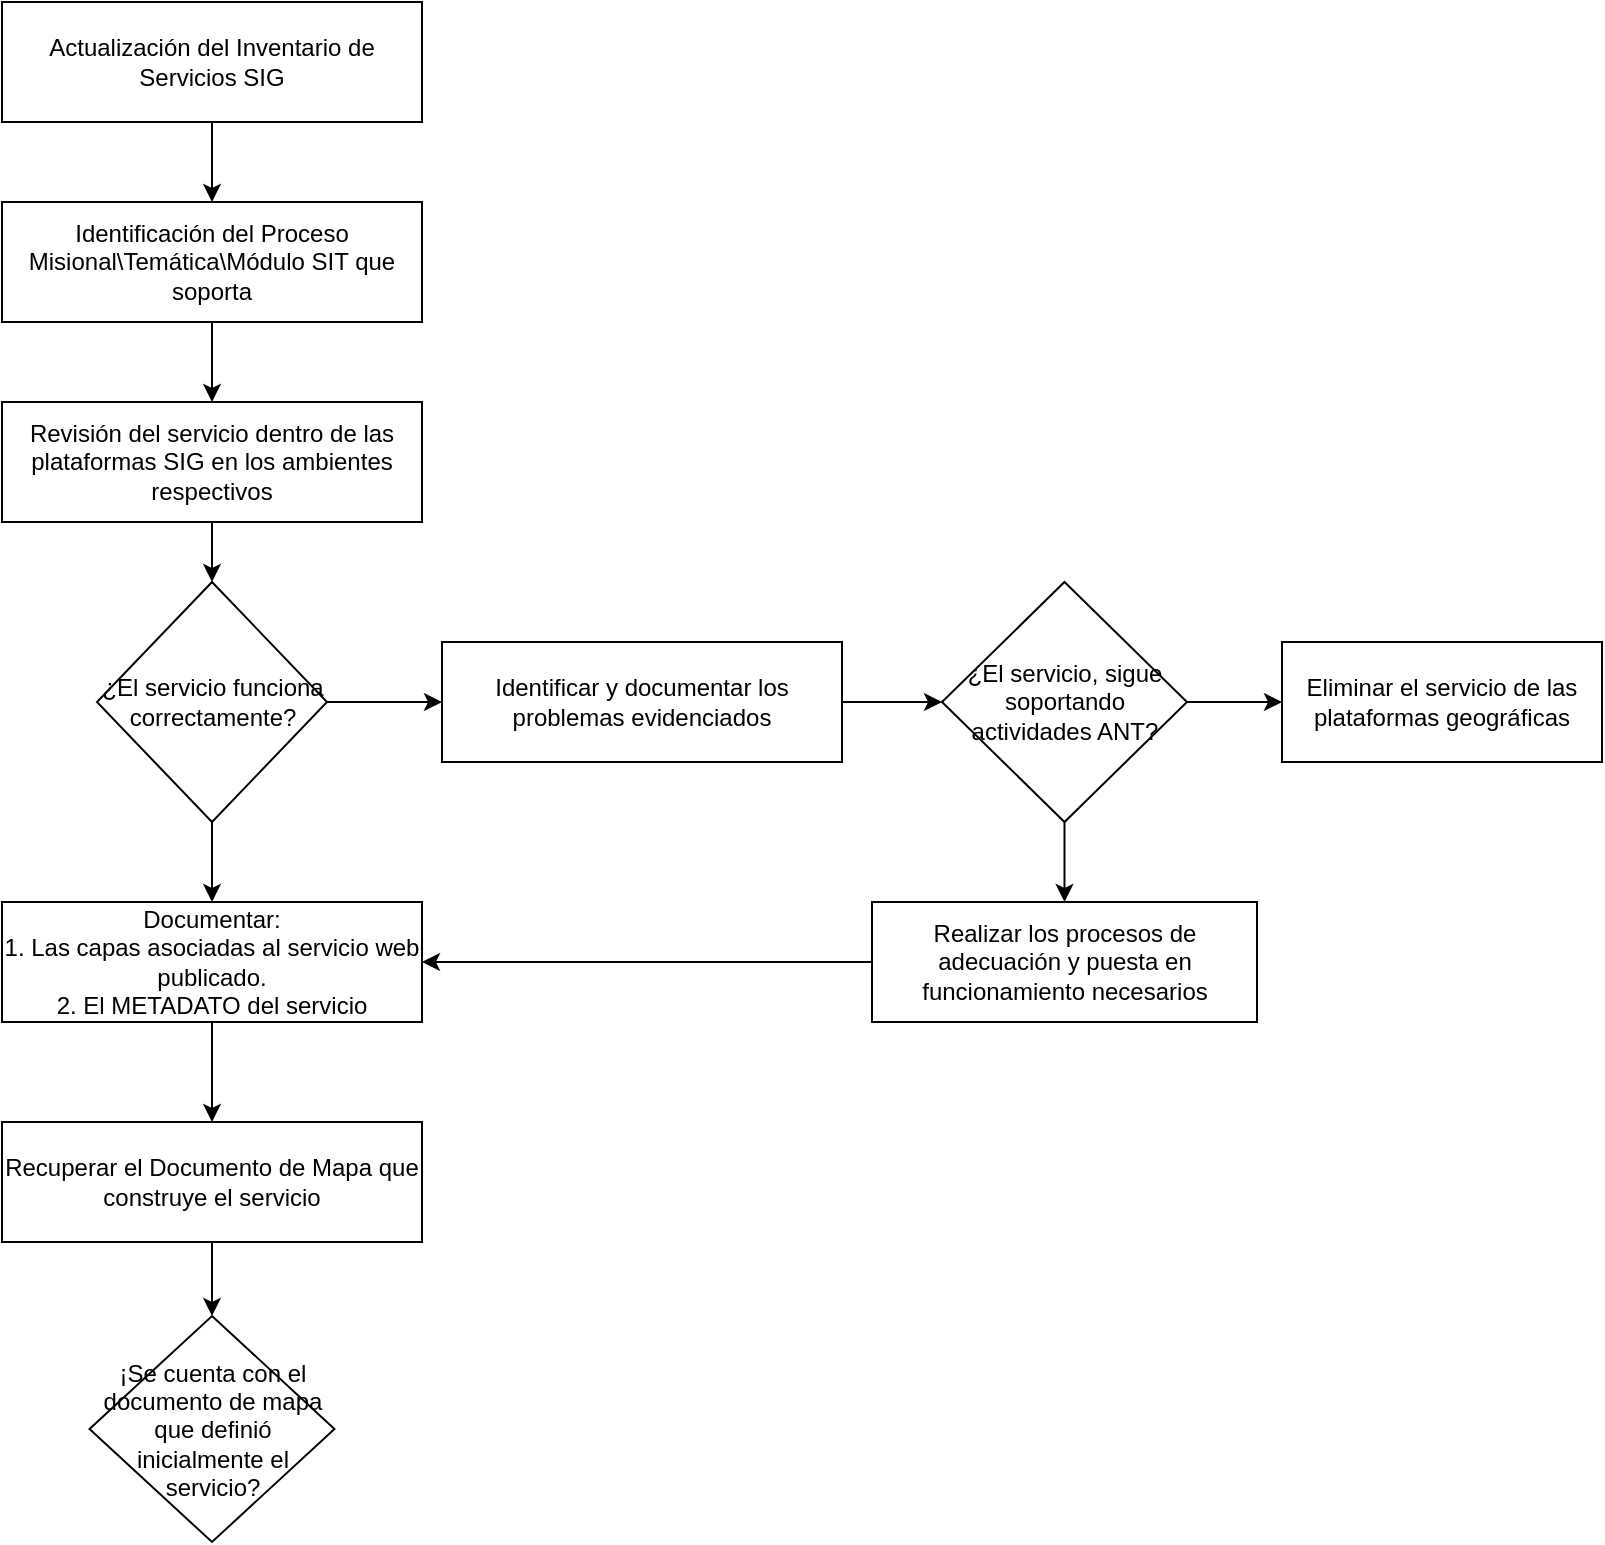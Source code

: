 <mxfile version="13.4.4" type="github"><diagram id="5hwPQA1wPHpID_zF3mBO" name="Page-1"><mxGraphModel dx="1289" dy="804" grid="1" gridSize="10" guides="1" tooltips="1" connect="1" arrows="1" fold="1" page="1" pageScale="1" pageWidth="1169" pageHeight="827" math="0" shadow="0"><root><mxCell id="0"/><mxCell id="1" parent="0"/><mxCell id="MZrTLdsl5wwshZCc39S6-3" style="edgeStyle=orthogonalEdgeStyle;rounded=0;orthogonalLoop=1;jettySize=auto;html=1;" edge="1" parent="1" source="MZrTLdsl5wwshZCc39S6-1" target="MZrTLdsl5wwshZCc39S6-2"><mxGeometry relative="1" as="geometry"/></mxCell><mxCell id="MZrTLdsl5wwshZCc39S6-1" value="Actualización del Inventario de Servicios SIG" style="rounded=0;whiteSpace=wrap;html=1;" vertex="1" parent="1"><mxGeometry x="70" y="40" width="210" height="60" as="geometry"/></mxCell><mxCell id="MZrTLdsl5wwshZCc39S6-5" style="edgeStyle=orthogonalEdgeStyle;rounded=0;orthogonalLoop=1;jettySize=auto;html=1;" edge="1" parent="1" source="MZrTLdsl5wwshZCc39S6-2" target="MZrTLdsl5wwshZCc39S6-4"><mxGeometry relative="1" as="geometry"/></mxCell><mxCell id="MZrTLdsl5wwshZCc39S6-2" value="Identificación del Proceso Misional\Temática\Módulo SIT que soporta" style="rounded=0;whiteSpace=wrap;html=1;" vertex="1" parent="1"><mxGeometry x="70" y="140" width="210" height="60" as="geometry"/></mxCell><mxCell id="MZrTLdsl5wwshZCc39S6-7" style="edgeStyle=orthogonalEdgeStyle;rounded=0;orthogonalLoop=1;jettySize=auto;html=1;" edge="1" parent="1" source="MZrTLdsl5wwshZCc39S6-4" target="MZrTLdsl5wwshZCc39S6-6"><mxGeometry relative="1" as="geometry"/></mxCell><mxCell id="MZrTLdsl5wwshZCc39S6-4" value="Revisión del servicio dentro de las plataformas SIG en los ambientes respectivos" style="rounded=0;whiteSpace=wrap;html=1;" vertex="1" parent="1"><mxGeometry x="70" y="240" width="210" height="60" as="geometry"/></mxCell><mxCell id="MZrTLdsl5wwshZCc39S6-9" style="edgeStyle=orthogonalEdgeStyle;rounded=0;orthogonalLoop=1;jettySize=auto;html=1;entryX=0;entryY=0.5;entryDx=0;entryDy=0;" edge="1" parent="1" source="MZrTLdsl5wwshZCc39S6-6" target="MZrTLdsl5wwshZCc39S6-8"><mxGeometry relative="1" as="geometry"/></mxCell><mxCell id="MZrTLdsl5wwshZCc39S6-11" style="edgeStyle=orthogonalEdgeStyle;rounded=0;orthogonalLoop=1;jettySize=auto;html=1;entryX=0.5;entryY=0;entryDx=0;entryDy=0;" edge="1" parent="1" source="MZrTLdsl5wwshZCc39S6-6" target="MZrTLdsl5wwshZCc39S6-10"><mxGeometry relative="1" as="geometry"/></mxCell><mxCell id="MZrTLdsl5wwshZCc39S6-6" value="¿El servicio funciona correctamente?" style="rhombus;whiteSpace=wrap;html=1;" vertex="1" parent="1"><mxGeometry x="117.5" y="330" width="115" height="120" as="geometry"/></mxCell><mxCell id="MZrTLdsl5wwshZCc39S6-14" style="edgeStyle=orthogonalEdgeStyle;rounded=0;orthogonalLoop=1;jettySize=auto;html=1;exitX=1;exitY=0.5;exitDx=0;exitDy=0;entryX=0;entryY=0.5;entryDx=0;entryDy=0;" edge="1" parent="1" source="MZrTLdsl5wwshZCc39S6-8" target="MZrTLdsl5wwshZCc39S6-12"><mxGeometry relative="1" as="geometry"/></mxCell><mxCell id="MZrTLdsl5wwshZCc39S6-8" value="Identificar y documentar los problemas evidenciados" style="rounded=0;whiteSpace=wrap;html=1;" vertex="1" parent="1"><mxGeometry x="290" y="360" width="200" height="60" as="geometry"/></mxCell><mxCell id="MZrTLdsl5wwshZCc39S6-21" style="edgeStyle=orthogonalEdgeStyle;rounded=0;orthogonalLoop=1;jettySize=auto;html=1;" edge="1" parent="1" source="MZrTLdsl5wwshZCc39S6-10" target="MZrTLdsl5wwshZCc39S6-20"><mxGeometry relative="1" as="geometry"/></mxCell><mxCell id="MZrTLdsl5wwshZCc39S6-10" value="Documentar: &lt;br&gt;1. Las capas asociadas al servicio web publicado.&lt;br&gt;2. El METADATO del servicio" style="rounded=0;whiteSpace=wrap;html=1;" vertex="1" parent="1"><mxGeometry x="70" y="490" width="210" height="60" as="geometry"/></mxCell><mxCell id="MZrTLdsl5wwshZCc39S6-16" style="edgeStyle=orthogonalEdgeStyle;rounded=0;orthogonalLoop=1;jettySize=auto;html=1;entryX=0.5;entryY=0;entryDx=0;entryDy=0;" edge="1" parent="1" source="MZrTLdsl5wwshZCc39S6-12" target="MZrTLdsl5wwshZCc39S6-15"><mxGeometry relative="1" as="geometry"/></mxCell><mxCell id="MZrTLdsl5wwshZCc39S6-18" style="edgeStyle=orthogonalEdgeStyle;rounded=0;orthogonalLoop=1;jettySize=auto;html=1;entryX=0;entryY=0.5;entryDx=0;entryDy=0;" edge="1" parent="1" source="MZrTLdsl5wwshZCc39S6-12" target="MZrTLdsl5wwshZCc39S6-17"><mxGeometry relative="1" as="geometry"/></mxCell><mxCell id="MZrTLdsl5wwshZCc39S6-12" value="¿El servicio, sigue soportando actividades ANT?" style="rhombus;whiteSpace=wrap;html=1;" vertex="1" parent="1"><mxGeometry x="540" y="330" width="122.5" height="120" as="geometry"/></mxCell><mxCell id="MZrTLdsl5wwshZCc39S6-19" style="edgeStyle=orthogonalEdgeStyle;rounded=0;orthogonalLoop=1;jettySize=auto;html=1;entryX=1;entryY=0.5;entryDx=0;entryDy=0;" edge="1" parent="1" source="MZrTLdsl5wwshZCc39S6-15" target="MZrTLdsl5wwshZCc39S6-10"><mxGeometry relative="1" as="geometry"/></mxCell><mxCell id="MZrTLdsl5wwshZCc39S6-15" value="Realizar los procesos de adecuación y puesta en funcionamiento necesarios" style="rounded=0;whiteSpace=wrap;html=1;" vertex="1" parent="1"><mxGeometry x="505" y="490" width="192.5" height="60" as="geometry"/></mxCell><mxCell id="MZrTLdsl5wwshZCc39S6-17" value="Eliminar el servicio de las plataformas geográficas" style="rounded=0;whiteSpace=wrap;html=1;" vertex="1" parent="1"><mxGeometry x="710" y="360" width="160" height="60" as="geometry"/></mxCell><mxCell id="MZrTLdsl5wwshZCc39S6-23" style="edgeStyle=orthogonalEdgeStyle;rounded=0;orthogonalLoop=1;jettySize=auto;html=1;entryX=0.5;entryY=0;entryDx=0;entryDy=0;" edge="1" parent="1" source="MZrTLdsl5wwshZCc39S6-20" target="MZrTLdsl5wwshZCc39S6-22"><mxGeometry relative="1" as="geometry"/></mxCell><mxCell id="MZrTLdsl5wwshZCc39S6-20" value="Recuperar el Documento de Mapa que construye el servicio" style="rounded=0;whiteSpace=wrap;html=1;" vertex="1" parent="1"><mxGeometry x="70" y="600" width="210" height="60" as="geometry"/></mxCell><mxCell id="MZrTLdsl5wwshZCc39S6-22" value="¡Se cuenta con el documento de mapa que definió inicialmente el servicio?" style="rhombus;whiteSpace=wrap;html=1;" vertex="1" parent="1"><mxGeometry x="113.75" y="697" width="122.5" height="113" as="geometry"/></mxCell></root></mxGraphModel></diagram></mxfile>